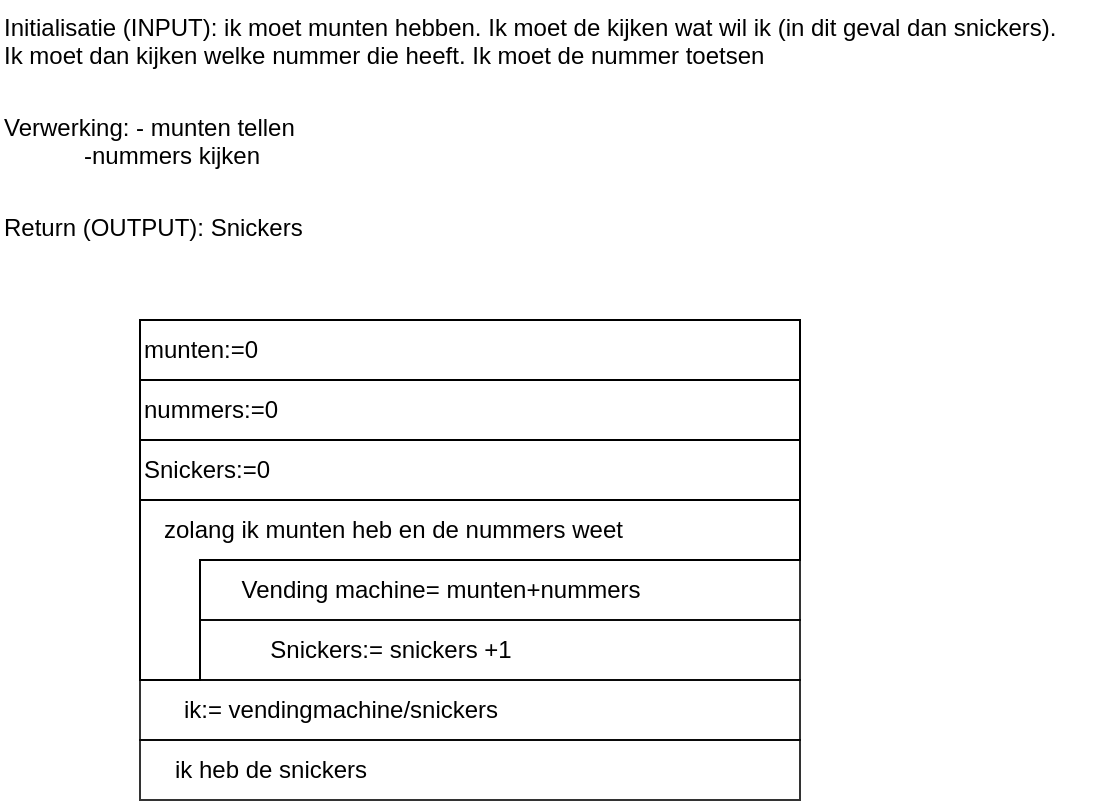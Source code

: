 <mxfile>
    <diagram id="iblqQ-O20coyyTJX_k32" name="Page-1">
        <mxGraphModel dx="591" dy="631" grid="1" gridSize="10" guides="1" tooltips="1" connect="1" arrows="1" fold="1" page="1" pageScale="1" pageWidth="850" pageHeight="1100" math="0" shadow="0">
            <root>
                <mxCell id="0"/>
                <mxCell id="1" parent="0"/>
                <mxCell id="2" value="" style="group" vertex="1" connectable="0" parent="1">
                    <mxGeometry x="100" y="200" width="360" height="210" as="geometry"/>
                </mxCell>
                <mxCell id="3" value="munten:=0" style="rounded=0;whiteSpace=wrap;html=1;align=left;" vertex="1" parent="2">
                    <mxGeometry width="330" height="30" as="geometry"/>
                </mxCell>
                <mxCell id="4" value="" style="shape=corner;whiteSpace=wrap;html=1;dx=30;dy=30;" vertex="1" parent="2">
                    <mxGeometry y="90" width="330" height="90" as="geometry"/>
                </mxCell>
                <mxCell id="5" value="nummers:=0" style="rounded=0;whiteSpace=wrap;html=1;align=left;" vertex="1" parent="2">
                    <mxGeometry y="30" width="330" height="30" as="geometry"/>
                </mxCell>
                <mxCell id="6" value="Snickers:=0" style="rounded=0;whiteSpace=wrap;html=1;align=left;" vertex="1" parent="2">
                    <mxGeometry y="60" width="330" height="30" as="geometry"/>
                </mxCell>
                <mxCell id="7" value="" style="verticalLabelPosition=bottom;verticalAlign=top;html=1;shape=mxgraph.basic.rect;fillColor2=none;strokeWidth=1;size=20;indent=5;fillColor=none;opacity=80;" vertex="1" parent="2">
                    <mxGeometry x="30" y="120" width="300" height="30" as="geometry"/>
                </mxCell>
                <mxCell id="8" value="" style="verticalLabelPosition=bottom;verticalAlign=top;html=1;shape=mxgraph.basic.rect;fillColor2=none;strokeWidth=1;size=20;indent=5;fillColor=none;opacity=80;" vertex="1" parent="2">
                    <mxGeometry x="30" y="150" width="300" height="30" as="geometry"/>
                </mxCell>
                <mxCell id="9" value="" style="verticalLabelPosition=bottom;verticalAlign=top;html=1;shape=mxgraph.basic.rect;fillColor2=none;strokeWidth=1;size=20;indent=5;fillColor=none;opacity=80;" vertex="1" parent="2">
                    <mxGeometry y="180" width="330" height="30" as="geometry"/>
                </mxCell>
                <mxCell id="10" value="zolang ik munten heb en de nummers weet" style="text;html=1;resizable=0;autosize=1;align=left;verticalAlign=middle;points=[];fillColor=none;strokeColor=none;rounded=0;" vertex="1" parent="2">
                    <mxGeometry x="10" y="95" width="240" height="20" as="geometry"/>
                </mxCell>
                <mxCell id="11" value="Snickers:= snickers +1" style="text;html=1;resizable=0;autosize=1;align=center;verticalAlign=middle;points=[];fillColor=none;strokeColor=none;rounded=0;" vertex="1" parent="2">
                    <mxGeometry x="55" y="155" width="140" height="20" as="geometry"/>
                </mxCell>
                <mxCell id="12" value="Vending machine= munten+nummers" style="text;html=1;resizable=0;autosize=1;align=center;verticalAlign=middle;points=[];fillColor=none;strokeColor=none;rounded=0;" vertex="1" parent="2">
                    <mxGeometry x="45" y="125" width="210" height="20" as="geometry"/>
                </mxCell>
                <mxCell id="13" value="ik:= vendingmachine/snickers" style="text;html=1;resizable=0;autosize=1;align=center;verticalAlign=middle;points=[];fillColor=none;strokeColor=none;rounded=0;" vertex="1" parent="2">
                    <mxGeometry x="15" y="185" width="170" height="20" as="geometry"/>
                </mxCell>
                <mxCell id="14" value="Initialisatie (INPUT): ik moet munten hebben. Ik moet de kijken wat wil ik (in dit geval dan snickers). &#10;Ik moet dan kijken welke nummer die heeft. Ik moet de nummer toetsen" style="text;whiteSpace=wrap;html=1;" vertex="1" parent="1">
                    <mxGeometry x="30" y="40" width="550" height="60" as="geometry"/>
                </mxCell>
                <mxCell id="15" value="Verwerking: - munten tellen&#10;            -nummers kijken" style="text;whiteSpace=wrap;html=1;" vertex="1" parent="1">
                    <mxGeometry x="30" y="90" width="170" height="40" as="geometry"/>
                </mxCell>
                <mxCell id="16" value="Return (OUTPUT): Snickers" style="text;whiteSpace=wrap;html=1;" vertex="1" parent="1">
                    <mxGeometry x="30" y="140" width="170" height="30" as="geometry"/>
                </mxCell>
                <mxCell id="17" value="" style="verticalLabelPosition=bottom;verticalAlign=top;html=1;shape=mxgraph.basic.rect;fillColor2=none;strokeWidth=1;size=20;indent=5;fillColor=none;opacity=80;" vertex="1" parent="1">
                    <mxGeometry x="100" y="410" width="330" height="30" as="geometry"/>
                </mxCell>
                <mxCell id="18" value="ik heb de snickers" style="text;html=1;resizable=0;autosize=1;align=center;verticalAlign=middle;points=[];fillColor=none;strokeColor=none;rounded=0;" vertex="1" parent="1">
                    <mxGeometry x="110" y="415" width="110" height="20" as="geometry"/>
                </mxCell>
            </root>
        </mxGraphModel>
    </diagram>
</mxfile>